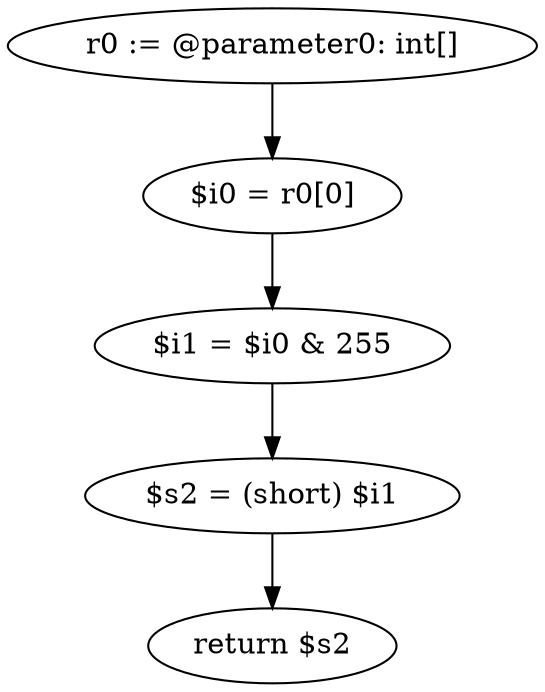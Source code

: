 digraph "unitGraph" {
    "r0 := @parameter0: int[]"
    "$i0 = r0[0]"
    "$i1 = $i0 & 255"
    "$s2 = (short) $i1"
    "return $s2"
    "r0 := @parameter0: int[]"->"$i0 = r0[0]";
    "$i0 = r0[0]"->"$i1 = $i0 & 255";
    "$i1 = $i0 & 255"->"$s2 = (short) $i1";
    "$s2 = (short) $i1"->"return $s2";
}
